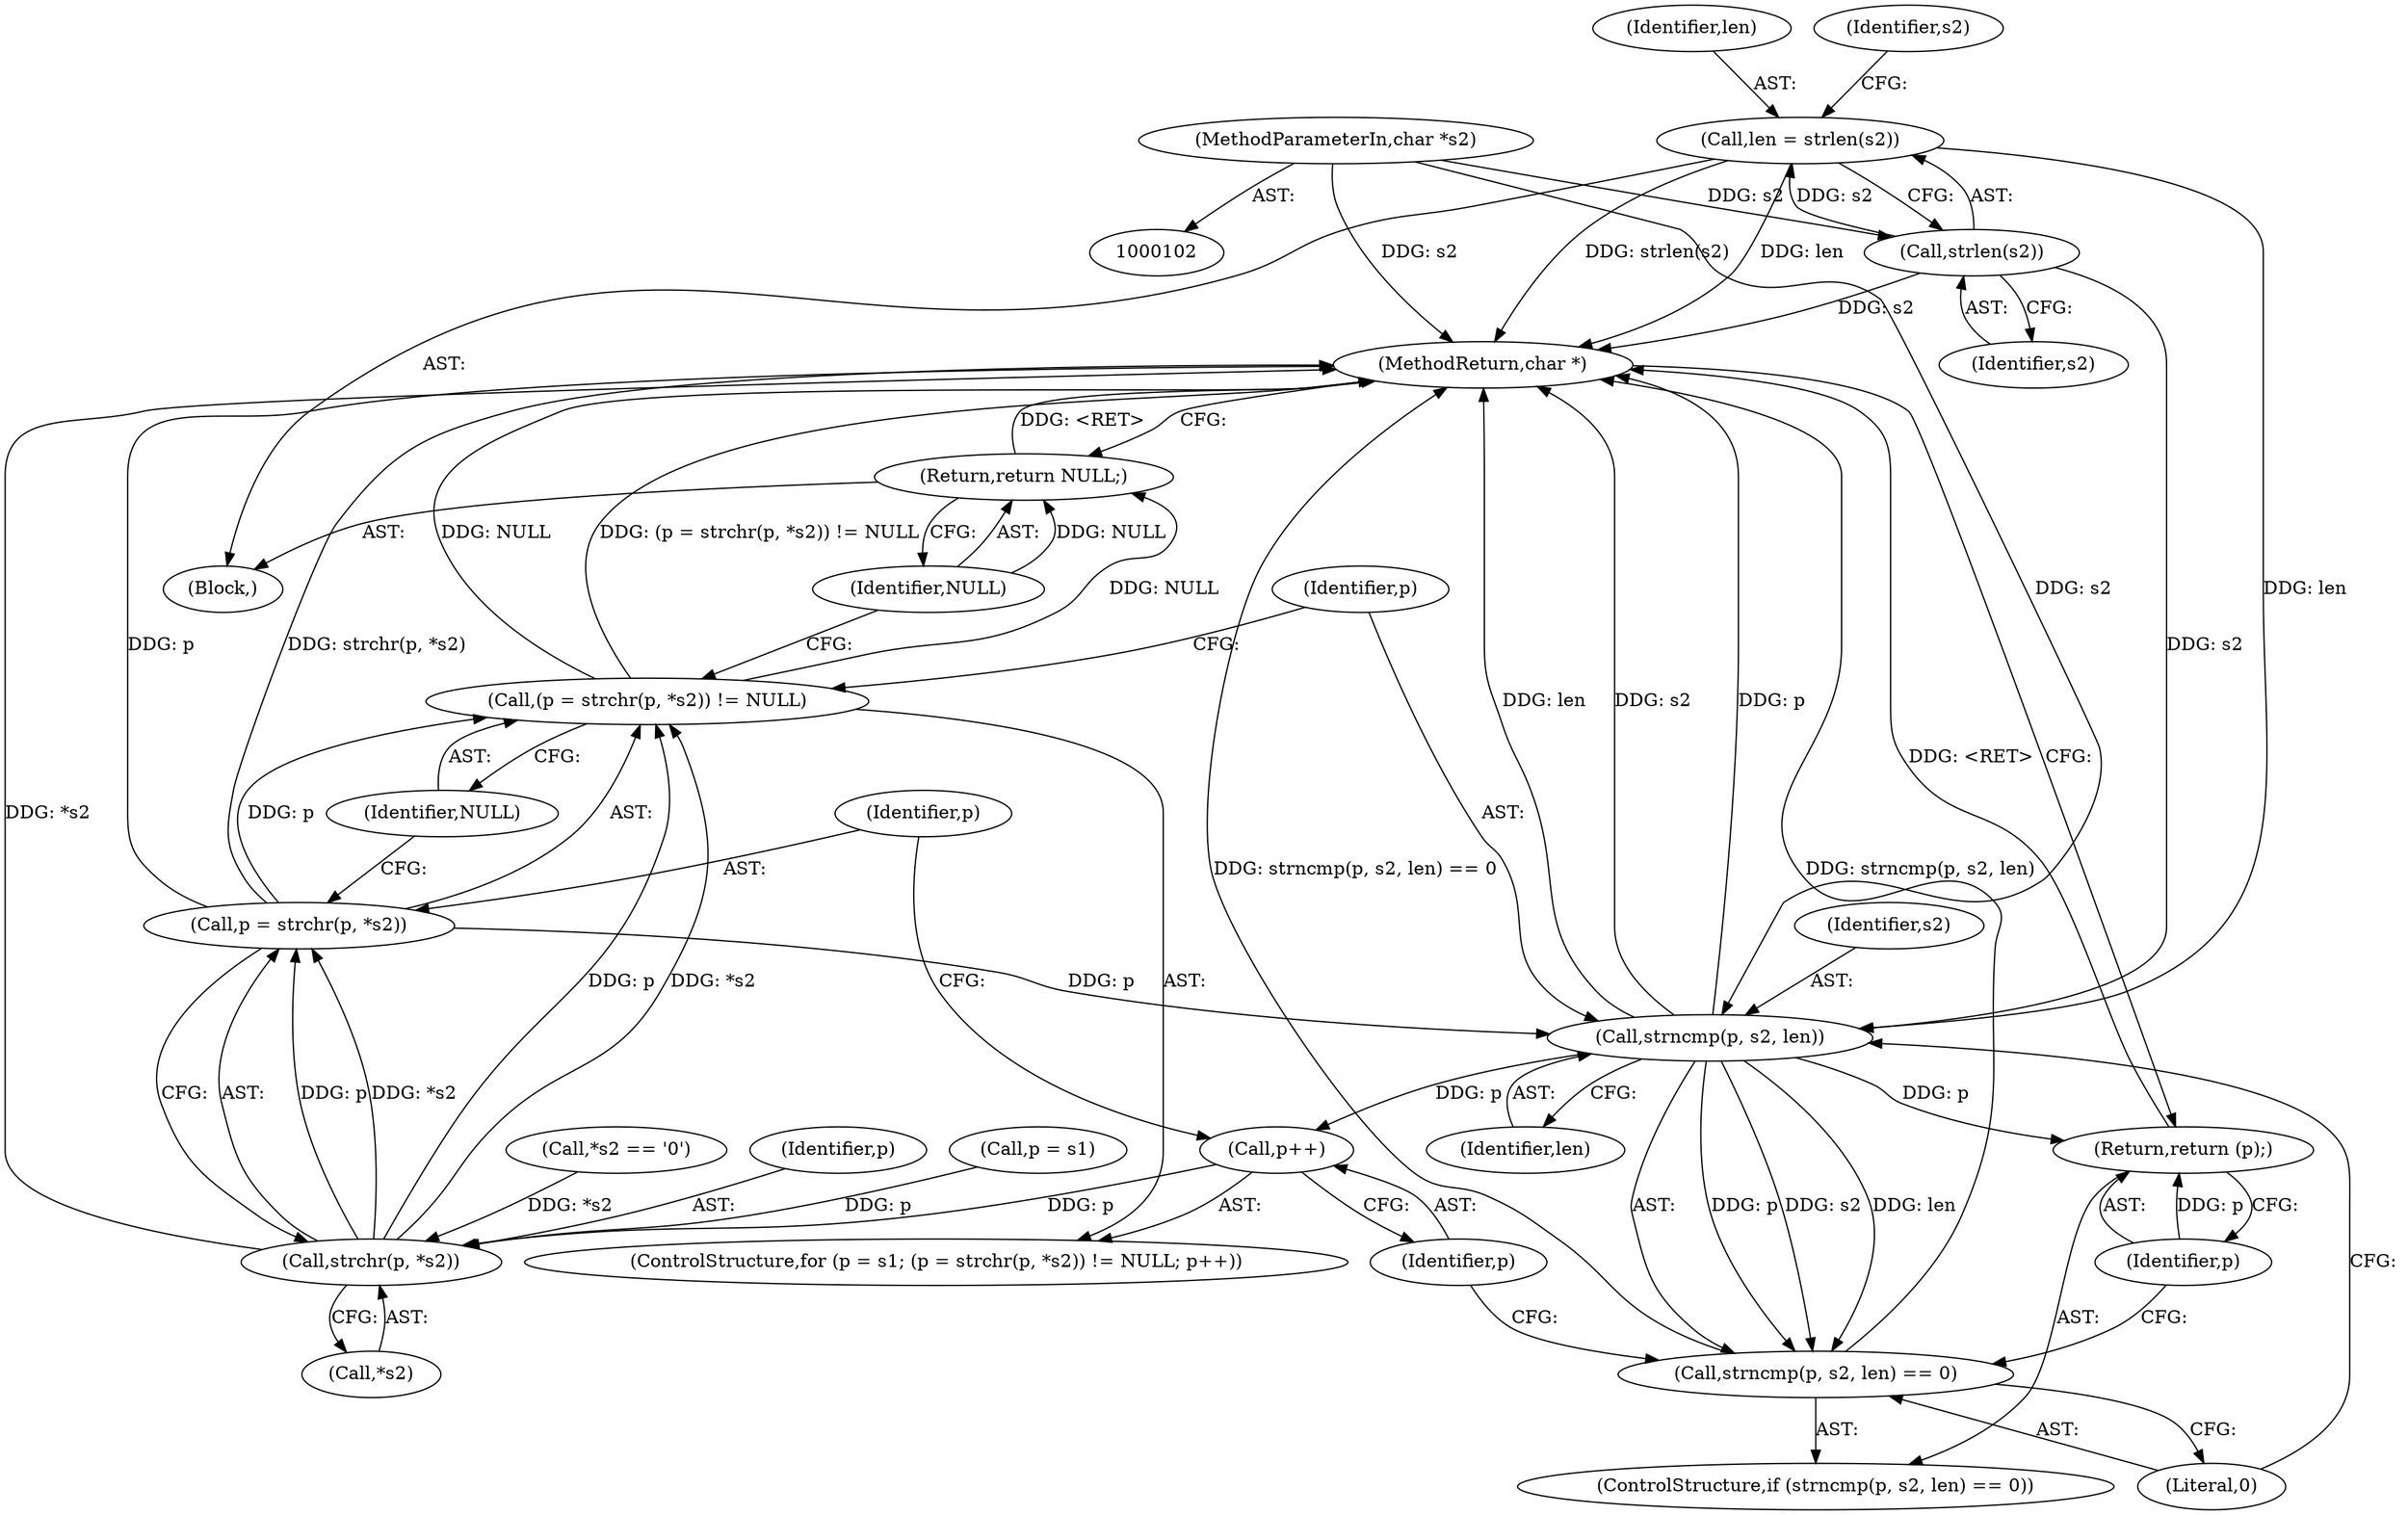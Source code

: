digraph "0_boa_e139b87835994d007fbd64eead6c1455d7b8cf4e_0@API" {
"1000108" [label="(Call,len = strlen(s2))"];
"1000110" [label="(Call,strlen(s2))"];
"1000104" [label="(MethodParameterIn,char *s2)"];
"1000136" [label="(Call,strncmp(p, s2, len))"];
"1000131" [label="(Call,p++)"];
"1000126" [label="(Call,strchr(p, *s2))"];
"1000123" [label="(Call,(p = strchr(p, *s2)) != NULL)"];
"1000143" [label="(Return,return NULL;)"];
"1000124" [label="(Call,p = strchr(p, *s2))"];
"1000135" [label="(Call,strncmp(p, s2, len) == 0)"];
"1000141" [label="(Return,return (p);)"];
"1000140" [label="(Literal,0)"];
"1000139" [label="(Identifier,len)"];
"1000113" [label="(Call,*s2 == '\0')"];
"1000126" [label="(Call,strchr(p, *s2))"];
"1000144" [label="(Identifier,NULL)"];
"1000111" [label="(Identifier,s2)"];
"1000125" [label="(Identifier,p)"];
"1000128" [label="(Call,*s2)"];
"1000108" [label="(Call,len = strlen(s2))"];
"1000109" [label="(Identifier,len)"];
"1000110" [label="(Call,strlen(s2))"];
"1000131" [label="(Call,p++)"];
"1000136" [label="(Call,strncmp(p, s2, len))"];
"1000115" [label="(Identifier,s2)"];
"1000138" [label="(Identifier,s2)"];
"1000137" [label="(Identifier,p)"];
"1000143" [label="(Return,return NULL;)"];
"1000142" [label="(Identifier,p)"];
"1000105" [label="(Block,)"];
"1000104" [label="(MethodParameterIn,char *s2)"];
"1000135" [label="(Call,strncmp(p, s2, len) == 0)"];
"1000123" [label="(Call,(p = strchr(p, *s2)) != NULL)"];
"1000130" [label="(Identifier,NULL)"];
"1000134" [label="(ControlStructure,if (strncmp(p, s2, len) == 0))"];
"1000132" [label="(Identifier,p)"];
"1000127" [label="(Identifier,p)"];
"1000141" [label="(Return,return (p);)"];
"1000124" [label="(Call,p = strchr(p, *s2))"];
"1000120" [label="(Call,p = s1)"];
"1000119" [label="(ControlStructure,for (p = s1; (p = strchr(p, *s2)) != NULL; p++))"];
"1000145" [label="(MethodReturn,char *)"];
"1000108" -> "1000105"  [label="AST: "];
"1000108" -> "1000110"  [label="CFG: "];
"1000109" -> "1000108"  [label="AST: "];
"1000110" -> "1000108"  [label="AST: "];
"1000115" -> "1000108"  [label="CFG: "];
"1000108" -> "1000145"  [label="DDG: strlen(s2)"];
"1000108" -> "1000145"  [label="DDG: len"];
"1000110" -> "1000108"  [label="DDG: s2"];
"1000108" -> "1000136"  [label="DDG: len"];
"1000110" -> "1000111"  [label="CFG: "];
"1000111" -> "1000110"  [label="AST: "];
"1000110" -> "1000145"  [label="DDG: s2"];
"1000104" -> "1000110"  [label="DDG: s2"];
"1000110" -> "1000136"  [label="DDG: s2"];
"1000104" -> "1000102"  [label="AST: "];
"1000104" -> "1000145"  [label="DDG: s2"];
"1000104" -> "1000136"  [label="DDG: s2"];
"1000136" -> "1000135"  [label="AST: "];
"1000136" -> "1000139"  [label="CFG: "];
"1000137" -> "1000136"  [label="AST: "];
"1000138" -> "1000136"  [label="AST: "];
"1000139" -> "1000136"  [label="AST: "];
"1000140" -> "1000136"  [label="CFG: "];
"1000136" -> "1000145"  [label="DDG: len"];
"1000136" -> "1000145"  [label="DDG: s2"];
"1000136" -> "1000145"  [label="DDG: p"];
"1000136" -> "1000131"  [label="DDG: p"];
"1000136" -> "1000135"  [label="DDG: p"];
"1000136" -> "1000135"  [label="DDG: s2"];
"1000136" -> "1000135"  [label="DDG: len"];
"1000124" -> "1000136"  [label="DDG: p"];
"1000136" -> "1000141"  [label="DDG: p"];
"1000131" -> "1000119"  [label="AST: "];
"1000131" -> "1000132"  [label="CFG: "];
"1000132" -> "1000131"  [label="AST: "];
"1000125" -> "1000131"  [label="CFG: "];
"1000131" -> "1000126"  [label="DDG: p"];
"1000126" -> "1000124"  [label="AST: "];
"1000126" -> "1000128"  [label="CFG: "];
"1000127" -> "1000126"  [label="AST: "];
"1000128" -> "1000126"  [label="AST: "];
"1000124" -> "1000126"  [label="CFG: "];
"1000126" -> "1000145"  [label="DDG: *s2"];
"1000126" -> "1000123"  [label="DDG: p"];
"1000126" -> "1000123"  [label="DDG: *s2"];
"1000126" -> "1000124"  [label="DDG: p"];
"1000126" -> "1000124"  [label="DDG: *s2"];
"1000120" -> "1000126"  [label="DDG: p"];
"1000113" -> "1000126"  [label="DDG: *s2"];
"1000123" -> "1000119"  [label="AST: "];
"1000123" -> "1000130"  [label="CFG: "];
"1000124" -> "1000123"  [label="AST: "];
"1000130" -> "1000123"  [label="AST: "];
"1000137" -> "1000123"  [label="CFG: "];
"1000144" -> "1000123"  [label="CFG: "];
"1000123" -> "1000145"  [label="DDG: NULL"];
"1000123" -> "1000145"  [label="DDG: (p = strchr(p, *s2)) != NULL"];
"1000124" -> "1000123"  [label="DDG: p"];
"1000123" -> "1000143"  [label="DDG: NULL"];
"1000143" -> "1000105"  [label="AST: "];
"1000143" -> "1000144"  [label="CFG: "];
"1000144" -> "1000143"  [label="AST: "];
"1000145" -> "1000143"  [label="CFG: "];
"1000143" -> "1000145"  [label="DDG: <RET>"];
"1000144" -> "1000143"  [label="DDG: NULL"];
"1000125" -> "1000124"  [label="AST: "];
"1000130" -> "1000124"  [label="CFG: "];
"1000124" -> "1000145"  [label="DDG: p"];
"1000124" -> "1000145"  [label="DDG: strchr(p, *s2)"];
"1000135" -> "1000134"  [label="AST: "];
"1000135" -> "1000140"  [label="CFG: "];
"1000140" -> "1000135"  [label="AST: "];
"1000142" -> "1000135"  [label="CFG: "];
"1000132" -> "1000135"  [label="CFG: "];
"1000135" -> "1000145"  [label="DDG: strncmp(p, s2, len) == 0"];
"1000135" -> "1000145"  [label="DDG: strncmp(p, s2, len)"];
"1000141" -> "1000134"  [label="AST: "];
"1000141" -> "1000142"  [label="CFG: "];
"1000142" -> "1000141"  [label="AST: "];
"1000145" -> "1000141"  [label="CFG: "];
"1000141" -> "1000145"  [label="DDG: <RET>"];
"1000142" -> "1000141"  [label="DDG: p"];
}
